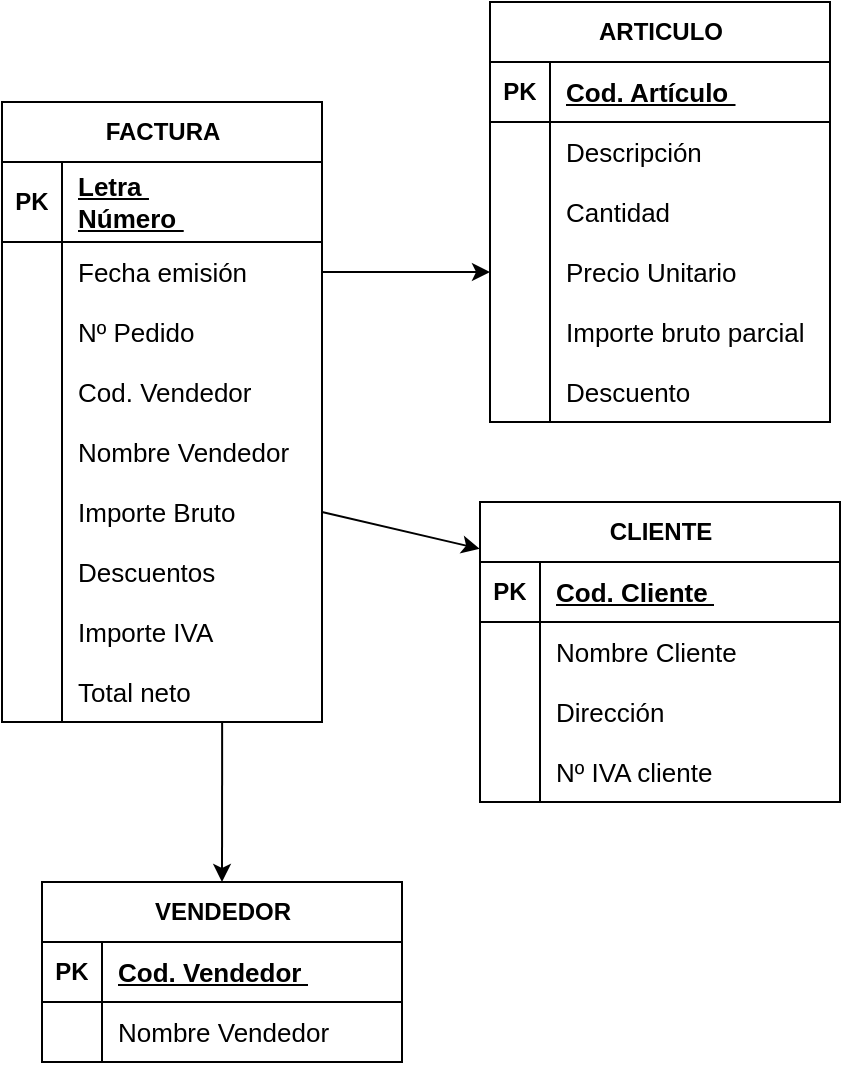 <mxfile version="24.7.12">
  <diagram name="Página-1" id="yjXrZsJAQ-D3UhgPLZkx">
    <mxGraphModel dx="1134" dy="609" grid="1" gridSize="10" guides="1" tooltips="1" connect="1" arrows="1" fold="1" page="1" pageScale="1" pageWidth="827" pageHeight="1169" math="0" shadow="0">
      <root>
        <mxCell id="0" />
        <mxCell id="1" parent="0" />
        <mxCell id="lJ_Pu4DnbS8UPMBYkm0q-1" value="FACTURA" style="shape=table;startSize=30;container=1;collapsible=1;childLayout=tableLayout;fixedRows=1;rowLines=0;fontStyle=1;align=center;resizeLast=1;html=1;" vertex="1" parent="1">
          <mxGeometry x="90" y="260" width="160" height="310" as="geometry" />
        </mxCell>
        <mxCell id="lJ_Pu4DnbS8UPMBYkm0q-2" value="" style="shape=tableRow;horizontal=0;startSize=0;swimlaneHead=0;swimlaneBody=0;fillColor=none;collapsible=0;dropTarget=0;points=[[0,0.5],[1,0.5]];portConstraint=eastwest;top=0;left=0;right=0;bottom=1;" vertex="1" parent="lJ_Pu4DnbS8UPMBYkm0q-1">
          <mxGeometry y="30" width="160" height="40" as="geometry" />
        </mxCell>
        <mxCell id="lJ_Pu4DnbS8UPMBYkm0q-3" value="PK" style="shape=partialRectangle;connectable=0;fillColor=none;top=0;left=0;bottom=0;right=0;fontStyle=1;overflow=hidden;whiteSpace=wrap;html=1;" vertex="1" parent="lJ_Pu4DnbS8UPMBYkm0q-2">
          <mxGeometry width="30" height="40" as="geometry">
            <mxRectangle width="30" height="40" as="alternateBounds" />
          </mxGeometry>
        </mxCell>
        <mxCell id="lJ_Pu4DnbS8UPMBYkm0q-4" value="&lt;div&gt;&lt;div style=&quot;font-size: 13px;&quot;&gt;&lt;u style=&quot;&quot;&gt;Letra&amp;nbsp;&lt;/u&gt;&lt;/div&gt;&lt;div style=&quot;font-size: 13px;&quot;&gt;&lt;u style=&quot;&quot;&gt;Número&amp;nbsp;&lt;/u&gt;&lt;/div&gt;&lt;/div&gt;" style="shape=partialRectangle;connectable=0;fillColor=none;top=0;left=0;bottom=0;right=0;align=left;spacingLeft=6;fontStyle=5;overflow=hidden;whiteSpace=wrap;html=1;" vertex="1" parent="lJ_Pu4DnbS8UPMBYkm0q-2">
          <mxGeometry x="30" width="130" height="40" as="geometry">
            <mxRectangle width="130" height="40" as="alternateBounds" />
          </mxGeometry>
        </mxCell>
        <mxCell id="lJ_Pu4DnbS8UPMBYkm0q-5" value="" style="shape=tableRow;horizontal=0;startSize=0;swimlaneHead=0;swimlaneBody=0;fillColor=none;collapsible=0;dropTarget=0;points=[[0,0.5],[1,0.5]];portConstraint=eastwest;top=0;left=0;right=0;bottom=0;" vertex="1" parent="lJ_Pu4DnbS8UPMBYkm0q-1">
          <mxGeometry y="70" width="160" height="30" as="geometry" />
        </mxCell>
        <mxCell id="lJ_Pu4DnbS8UPMBYkm0q-6" value="" style="shape=partialRectangle;connectable=0;fillColor=none;top=0;left=0;bottom=0;right=0;editable=1;overflow=hidden;whiteSpace=wrap;html=1;" vertex="1" parent="lJ_Pu4DnbS8UPMBYkm0q-5">
          <mxGeometry width="30" height="30" as="geometry">
            <mxRectangle width="30" height="30" as="alternateBounds" />
          </mxGeometry>
        </mxCell>
        <mxCell id="lJ_Pu4DnbS8UPMBYkm0q-7" value="&lt;font style=&quot;font-size: 13px;&quot;&gt;Fecha emisión&amp;nbsp;&lt;/font&gt;" style="shape=partialRectangle;connectable=0;fillColor=none;top=0;left=0;bottom=0;right=0;align=left;spacingLeft=6;overflow=hidden;whiteSpace=wrap;html=1;" vertex="1" parent="lJ_Pu4DnbS8UPMBYkm0q-5">
          <mxGeometry x="30" width="130" height="30" as="geometry">
            <mxRectangle width="130" height="30" as="alternateBounds" />
          </mxGeometry>
        </mxCell>
        <mxCell id="lJ_Pu4DnbS8UPMBYkm0q-8" value="" style="shape=tableRow;horizontal=0;startSize=0;swimlaneHead=0;swimlaneBody=0;fillColor=none;collapsible=0;dropTarget=0;points=[[0,0.5],[1,0.5]];portConstraint=eastwest;top=0;left=0;right=0;bottom=0;" vertex="1" parent="lJ_Pu4DnbS8UPMBYkm0q-1">
          <mxGeometry y="100" width="160" height="30" as="geometry" />
        </mxCell>
        <mxCell id="lJ_Pu4DnbS8UPMBYkm0q-9" value="" style="shape=partialRectangle;connectable=0;fillColor=none;top=0;left=0;bottom=0;right=0;editable=1;overflow=hidden;whiteSpace=wrap;html=1;" vertex="1" parent="lJ_Pu4DnbS8UPMBYkm0q-8">
          <mxGeometry width="30" height="30" as="geometry">
            <mxRectangle width="30" height="30" as="alternateBounds" />
          </mxGeometry>
        </mxCell>
        <mxCell id="lJ_Pu4DnbS8UPMBYkm0q-10" value="&lt;span style=&quot;white-space-collapse: preserve;&quot; class=&quot;selectable-text copyable-text&quot;&gt;&lt;font style=&quot;font-size: 13px;&quot;&gt;Nº Pedido &lt;/font&gt;&lt;/span&gt;" style="shape=partialRectangle;connectable=0;fillColor=none;top=0;left=0;bottom=0;right=0;align=left;spacingLeft=6;overflow=hidden;whiteSpace=wrap;html=1;" vertex="1" parent="lJ_Pu4DnbS8UPMBYkm0q-8">
          <mxGeometry x="30" width="130" height="30" as="geometry">
            <mxRectangle width="130" height="30" as="alternateBounds" />
          </mxGeometry>
        </mxCell>
        <mxCell id="lJ_Pu4DnbS8UPMBYkm0q-23" value="" style="shape=tableRow;horizontal=0;startSize=0;swimlaneHead=0;swimlaneBody=0;fillColor=none;collapsible=0;dropTarget=0;points=[[0,0.5],[1,0.5]];portConstraint=eastwest;top=0;left=0;right=0;bottom=0;" vertex="1" parent="lJ_Pu4DnbS8UPMBYkm0q-1">
          <mxGeometry y="130" width="160" height="30" as="geometry" />
        </mxCell>
        <mxCell id="lJ_Pu4DnbS8UPMBYkm0q-24" value="" style="shape=partialRectangle;connectable=0;fillColor=none;top=0;left=0;bottom=0;right=0;editable=1;overflow=hidden;whiteSpace=wrap;html=1;" vertex="1" parent="lJ_Pu4DnbS8UPMBYkm0q-23">
          <mxGeometry width="30" height="30" as="geometry">
            <mxRectangle width="30" height="30" as="alternateBounds" />
          </mxGeometry>
        </mxCell>
        <mxCell id="lJ_Pu4DnbS8UPMBYkm0q-25" value="&lt;font style=&quot;font-size: 13px;&quot;&gt;Cod. Vendedor&amp;nbsp;&lt;/font&gt;" style="shape=partialRectangle;connectable=0;fillColor=none;top=0;left=0;bottom=0;right=0;align=left;spacingLeft=6;overflow=hidden;whiteSpace=wrap;html=1;" vertex="1" parent="lJ_Pu4DnbS8UPMBYkm0q-23">
          <mxGeometry x="30" width="130" height="30" as="geometry">
            <mxRectangle width="130" height="30" as="alternateBounds" />
          </mxGeometry>
        </mxCell>
        <mxCell id="lJ_Pu4DnbS8UPMBYkm0q-26" value="" style="shape=tableRow;horizontal=0;startSize=0;swimlaneHead=0;swimlaneBody=0;fillColor=none;collapsible=0;dropTarget=0;points=[[0,0.5],[1,0.5]];portConstraint=eastwest;top=0;left=0;right=0;bottom=0;" vertex="1" parent="lJ_Pu4DnbS8UPMBYkm0q-1">
          <mxGeometry y="160" width="160" height="30" as="geometry" />
        </mxCell>
        <mxCell id="lJ_Pu4DnbS8UPMBYkm0q-27" value="" style="shape=partialRectangle;connectable=0;fillColor=none;top=0;left=0;bottom=0;right=0;editable=1;overflow=hidden;whiteSpace=wrap;html=1;" vertex="1" parent="lJ_Pu4DnbS8UPMBYkm0q-26">
          <mxGeometry width="30" height="30" as="geometry">
            <mxRectangle width="30" height="30" as="alternateBounds" />
          </mxGeometry>
        </mxCell>
        <mxCell id="lJ_Pu4DnbS8UPMBYkm0q-28" value="&lt;font style=&quot;font-size: 13px;&quot;&gt;Nombre&amp;nbsp;&lt;/font&gt;&lt;span style=&quot;font-size: 13px;&quot;&gt;Vendedor&lt;/span&gt;" style="shape=partialRectangle;connectable=0;fillColor=none;top=0;left=0;bottom=0;right=0;align=left;spacingLeft=6;overflow=hidden;whiteSpace=wrap;html=1;" vertex="1" parent="lJ_Pu4DnbS8UPMBYkm0q-26">
          <mxGeometry x="30" width="130" height="30" as="geometry">
            <mxRectangle width="130" height="30" as="alternateBounds" />
          </mxGeometry>
        </mxCell>
        <mxCell id="lJ_Pu4DnbS8UPMBYkm0q-32" value="" style="shape=tableRow;horizontal=0;startSize=0;swimlaneHead=0;swimlaneBody=0;fillColor=none;collapsible=0;dropTarget=0;points=[[0,0.5],[1,0.5]];portConstraint=eastwest;top=0;left=0;right=0;bottom=0;" vertex="1" parent="lJ_Pu4DnbS8UPMBYkm0q-1">
          <mxGeometry y="190" width="160" height="30" as="geometry" />
        </mxCell>
        <mxCell id="lJ_Pu4DnbS8UPMBYkm0q-33" value="" style="shape=partialRectangle;connectable=0;fillColor=none;top=0;left=0;bottom=0;right=0;editable=1;overflow=hidden;whiteSpace=wrap;html=1;" vertex="1" parent="lJ_Pu4DnbS8UPMBYkm0q-32">
          <mxGeometry width="30" height="30" as="geometry">
            <mxRectangle width="30" height="30" as="alternateBounds" />
          </mxGeometry>
        </mxCell>
        <mxCell id="lJ_Pu4DnbS8UPMBYkm0q-34" value="&lt;font style=&quot;font-size: 13px;&quot;&gt;Importe Bruto&amp;nbsp;&lt;/font&gt;" style="shape=partialRectangle;connectable=0;fillColor=none;top=0;left=0;bottom=0;right=0;align=left;spacingLeft=6;overflow=hidden;whiteSpace=wrap;html=1;" vertex="1" parent="lJ_Pu4DnbS8UPMBYkm0q-32">
          <mxGeometry x="30" width="130" height="30" as="geometry">
            <mxRectangle width="130" height="30" as="alternateBounds" />
          </mxGeometry>
        </mxCell>
        <mxCell id="lJ_Pu4DnbS8UPMBYkm0q-35" value="" style="shape=tableRow;horizontal=0;startSize=0;swimlaneHead=0;swimlaneBody=0;fillColor=none;collapsible=0;dropTarget=0;points=[[0,0.5],[1,0.5]];portConstraint=eastwest;top=0;left=0;right=0;bottom=0;" vertex="1" parent="lJ_Pu4DnbS8UPMBYkm0q-1">
          <mxGeometry y="220" width="160" height="30" as="geometry" />
        </mxCell>
        <mxCell id="lJ_Pu4DnbS8UPMBYkm0q-36" value="" style="shape=partialRectangle;connectable=0;fillColor=none;top=0;left=0;bottom=0;right=0;editable=1;overflow=hidden;whiteSpace=wrap;html=1;" vertex="1" parent="lJ_Pu4DnbS8UPMBYkm0q-35">
          <mxGeometry width="30" height="30" as="geometry">
            <mxRectangle width="30" height="30" as="alternateBounds" />
          </mxGeometry>
        </mxCell>
        <mxCell id="lJ_Pu4DnbS8UPMBYkm0q-37" value="&lt;font style=&quot;font-size: 13px;&quot;&gt;Descuentos&amp;nbsp;&lt;/font&gt;" style="shape=partialRectangle;connectable=0;fillColor=none;top=0;left=0;bottom=0;right=0;align=left;spacingLeft=6;overflow=hidden;whiteSpace=wrap;html=1;" vertex="1" parent="lJ_Pu4DnbS8UPMBYkm0q-35">
          <mxGeometry x="30" width="130" height="30" as="geometry">
            <mxRectangle width="130" height="30" as="alternateBounds" />
          </mxGeometry>
        </mxCell>
        <mxCell id="lJ_Pu4DnbS8UPMBYkm0q-38" value="" style="shape=tableRow;horizontal=0;startSize=0;swimlaneHead=0;swimlaneBody=0;fillColor=none;collapsible=0;dropTarget=0;points=[[0,0.5],[1,0.5]];portConstraint=eastwest;top=0;left=0;right=0;bottom=0;" vertex="1" parent="lJ_Pu4DnbS8UPMBYkm0q-1">
          <mxGeometry y="250" width="160" height="30" as="geometry" />
        </mxCell>
        <mxCell id="lJ_Pu4DnbS8UPMBYkm0q-39" value="" style="shape=partialRectangle;connectable=0;fillColor=none;top=0;left=0;bottom=0;right=0;editable=1;overflow=hidden;whiteSpace=wrap;html=1;" vertex="1" parent="lJ_Pu4DnbS8UPMBYkm0q-38">
          <mxGeometry width="30" height="30" as="geometry">
            <mxRectangle width="30" height="30" as="alternateBounds" />
          </mxGeometry>
        </mxCell>
        <mxCell id="lJ_Pu4DnbS8UPMBYkm0q-40" value="&lt;font style=&quot;font-size: 13px;&quot;&gt;Importe IVA&amp;nbsp;&lt;/font&gt;" style="shape=partialRectangle;connectable=0;fillColor=none;top=0;left=0;bottom=0;right=0;align=left;spacingLeft=6;overflow=hidden;whiteSpace=wrap;html=1;" vertex="1" parent="lJ_Pu4DnbS8UPMBYkm0q-38">
          <mxGeometry x="30" width="130" height="30" as="geometry">
            <mxRectangle width="130" height="30" as="alternateBounds" />
          </mxGeometry>
        </mxCell>
        <mxCell id="lJ_Pu4DnbS8UPMBYkm0q-41" value="" style="shape=tableRow;horizontal=0;startSize=0;swimlaneHead=0;swimlaneBody=0;fillColor=none;collapsible=0;dropTarget=0;points=[[0,0.5],[1,0.5]];portConstraint=eastwest;top=0;left=0;right=0;bottom=0;" vertex="1" parent="lJ_Pu4DnbS8UPMBYkm0q-1">
          <mxGeometry y="280" width="160" height="30" as="geometry" />
        </mxCell>
        <mxCell id="lJ_Pu4DnbS8UPMBYkm0q-42" value="" style="shape=partialRectangle;connectable=0;fillColor=none;top=0;left=0;bottom=0;right=0;editable=1;overflow=hidden;whiteSpace=wrap;html=1;" vertex="1" parent="lJ_Pu4DnbS8UPMBYkm0q-41">
          <mxGeometry width="30" height="30" as="geometry">
            <mxRectangle width="30" height="30" as="alternateBounds" />
          </mxGeometry>
        </mxCell>
        <mxCell id="lJ_Pu4DnbS8UPMBYkm0q-43" value="&lt;font style=&quot;font-size: 13px;&quot;&gt;Total neto&amp;nbsp;&lt;/font&gt;" style="shape=partialRectangle;connectable=0;fillColor=none;top=0;left=0;bottom=0;right=0;align=left;spacingLeft=6;overflow=hidden;whiteSpace=wrap;html=1;" vertex="1" parent="lJ_Pu4DnbS8UPMBYkm0q-41">
          <mxGeometry x="30" width="130" height="30" as="geometry">
            <mxRectangle width="130" height="30" as="alternateBounds" />
          </mxGeometry>
        </mxCell>
        <mxCell id="lJ_Pu4DnbS8UPMBYkm0q-44" value="ARTICULO" style="shape=table;startSize=30;container=1;collapsible=1;childLayout=tableLayout;fixedRows=1;rowLines=0;fontStyle=1;align=center;resizeLast=1;html=1;" vertex="1" parent="1">
          <mxGeometry x="334" y="210" width="170" height="210" as="geometry" />
        </mxCell>
        <mxCell id="lJ_Pu4DnbS8UPMBYkm0q-45" value="" style="shape=tableRow;horizontal=0;startSize=0;swimlaneHead=0;swimlaneBody=0;fillColor=none;collapsible=0;dropTarget=0;points=[[0,0.5],[1,0.5]];portConstraint=eastwest;top=0;left=0;right=0;bottom=1;" vertex="1" parent="lJ_Pu4DnbS8UPMBYkm0q-44">
          <mxGeometry y="30" width="170" height="30" as="geometry" />
        </mxCell>
        <mxCell id="lJ_Pu4DnbS8UPMBYkm0q-46" value="PK" style="shape=partialRectangle;connectable=0;fillColor=none;top=0;left=0;bottom=0;right=0;fontStyle=1;overflow=hidden;whiteSpace=wrap;html=1;" vertex="1" parent="lJ_Pu4DnbS8UPMBYkm0q-45">
          <mxGeometry width="30" height="30" as="geometry">
            <mxRectangle width="30" height="30" as="alternateBounds" />
          </mxGeometry>
        </mxCell>
        <mxCell id="lJ_Pu4DnbS8UPMBYkm0q-47" value="&lt;font style=&quot;font-size: 13px;&quot;&gt;Cod. Artículo&amp;nbsp;&lt;/font&gt;" style="shape=partialRectangle;connectable=0;fillColor=none;top=0;left=0;bottom=0;right=0;align=left;spacingLeft=6;fontStyle=5;overflow=hidden;whiteSpace=wrap;html=1;" vertex="1" parent="lJ_Pu4DnbS8UPMBYkm0q-45">
          <mxGeometry x="30" width="140" height="30" as="geometry">
            <mxRectangle width="140" height="30" as="alternateBounds" />
          </mxGeometry>
        </mxCell>
        <mxCell id="lJ_Pu4DnbS8UPMBYkm0q-51" value="" style="shape=tableRow;horizontal=0;startSize=0;swimlaneHead=0;swimlaneBody=0;fillColor=none;collapsible=0;dropTarget=0;points=[[0,0.5],[1,0.5]];portConstraint=eastwest;top=0;left=0;right=0;bottom=0;" vertex="1" parent="lJ_Pu4DnbS8UPMBYkm0q-44">
          <mxGeometry y="60" width="170" height="30" as="geometry" />
        </mxCell>
        <mxCell id="lJ_Pu4DnbS8UPMBYkm0q-52" value="" style="shape=partialRectangle;connectable=0;fillColor=none;top=0;left=0;bottom=0;right=0;editable=1;overflow=hidden;whiteSpace=wrap;html=1;" vertex="1" parent="lJ_Pu4DnbS8UPMBYkm0q-51">
          <mxGeometry width="30" height="30" as="geometry">
            <mxRectangle width="30" height="30" as="alternateBounds" />
          </mxGeometry>
        </mxCell>
        <mxCell id="lJ_Pu4DnbS8UPMBYkm0q-53" value="&lt;font style=&quot;font-size: 13px;&quot;&gt;Descripción&amp;nbsp;&lt;/font&gt;" style="shape=partialRectangle;connectable=0;fillColor=none;top=0;left=0;bottom=0;right=0;align=left;spacingLeft=6;overflow=hidden;whiteSpace=wrap;html=1;" vertex="1" parent="lJ_Pu4DnbS8UPMBYkm0q-51">
          <mxGeometry x="30" width="140" height="30" as="geometry">
            <mxRectangle width="140" height="30" as="alternateBounds" />
          </mxGeometry>
        </mxCell>
        <mxCell id="lJ_Pu4DnbS8UPMBYkm0q-54" value="" style="shape=tableRow;horizontal=0;startSize=0;swimlaneHead=0;swimlaneBody=0;fillColor=none;collapsible=0;dropTarget=0;points=[[0,0.5],[1,0.5]];portConstraint=eastwest;top=0;left=0;right=0;bottom=0;" vertex="1" parent="lJ_Pu4DnbS8UPMBYkm0q-44">
          <mxGeometry y="90" width="170" height="30" as="geometry" />
        </mxCell>
        <mxCell id="lJ_Pu4DnbS8UPMBYkm0q-55" value="" style="shape=partialRectangle;connectable=0;fillColor=none;top=0;left=0;bottom=0;right=0;editable=1;overflow=hidden;whiteSpace=wrap;html=1;" vertex="1" parent="lJ_Pu4DnbS8UPMBYkm0q-54">
          <mxGeometry width="30" height="30" as="geometry">
            <mxRectangle width="30" height="30" as="alternateBounds" />
          </mxGeometry>
        </mxCell>
        <mxCell id="lJ_Pu4DnbS8UPMBYkm0q-56" value="&lt;font style=&quot;font-size: 13px;&quot;&gt;Cantidad&lt;/font&gt;" style="shape=partialRectangle;connectable=0;fillColor=none;top=0;left=0;bottom=0;right=0;align=left;spacingLeft=6;overflow=hidden;whiteSpace=wrap;html=1;" vertex="1" parent="lJ_Pu4DnbS8UPMBYkm0q-54">
          <mxGeometry x="30" width="140" height="30" as="geometry">
            <mxRectangle width="140" height="30" as="alternateBounds" />
          </mxGeometry>
        </mxCell>
        <mxCell id="lJ_Pu4DnbS8UPMBYkm0q-57" value="" style="shape=tableRow;horizontal=0;startSize=0;swimlaneHead=0;swimlaneBody=0;fillColor=none;collapsible=0;dropTarget=0;points=[[0,0.5],[1,0.5]];portConstraint=eastwest;top=0;left=0;right=0;bottom=0;" vertex="1" parent="lJ_Pu4DnbS8UPMBYkm0q-44">
          <mxGeometry y="120" width="170" height="30" as="geometry" />
        </mxCell>
        <mxCell id="lJ_Pu4DnbS8UPMBYkm0q-58" value="" style="shape=partialRectangle;connectable=0;fillColor=none;top=0;left=0;bottom=0;right=0;editable=1;overflow=hidden;whiteSpace=wrap;html=1;" vertex="1" parent="lJ_Pu4DnbS8UPMBYkm0q-57">
          <mxGeometry width="30" height="30" as="geometry">
            <mxRectangle width="30" height="30" as="alternateBounds" />
          </mxGeometry>
        </mxCell>
        <mxCell id="lJ_Pu4DnbS8UPMBYkm0q-59" value="&lt;font style=&quot;font-size: 13px;&quot;&gt;Precio&amp;nbsp;&lt;/font&gt;&lt;span style=&quot;font-size: 13px;&quot;&gt;Unitario&amp;nbsp;&lt;/span&gt;" style="shape=partialRectangle;connectable=0;fillColor=none;top=0;left=0;bottom=0;right=0;align=left;spacingLeft=6;overflow=hidden;whiteSpace=wrap;html=1;" vertex="1" parent="lJ_Pu4DnbS8UPMBYkm0q-57">
          <mxGeometry x="30" width="140" height="30" as="geometry">
            <mxRectangle width="140" height="30" as="alternateBounds" />
          </mxGeometry>
        </mxCell>
        <mxCell id="lJ_Pu4DnbS8UPMBYkm0q-60" value="" style="shape=tableRow;horizontal=0;startSize=0;swimlaneHead=0;swimlaneBody=0;fillColor=none;collapsible=0;dropTarget=0;points=[[0,0.5],[1,0.5]];portConstraint=eastwest;top=0;left=0;right=0;bottom=0;" vertex="1" parent="lJ_Pu4DnbS8UPMBYkm0q-44">
          <mxGeometry y="150" width="170" height="30" as="geometry" />
        </mxCell>
        <mxCell id="lJ_Pu4DnbS8UPMBYkm0q-61" value="" style="shape=partialRectangle;connectable=0;fillColor=none;top=0;left=0;bottom=0;right=0;editable=1;overflow=hidden;whiteSpace=wrap;html=1;" vertex="1" parent="lJ_Pu4DnbS8UPMBYkm0q-60">
          <mxGeometry width="30" height="30" as="geometry">
            <mxRectangle width="30" height="30" as="alternateBounds" />
          </mxGeometry>
        </mxCell>
        <mxCell id="lJ_Pu4DnbS8UPMBYkm0q-62" value="&lt;font style=&quot;font-size: 13px;&quot;&gt;Importe bruto parcial&amp;nbsp;&lt;/font&gt;" style="shape=partialRectangle;connectable=0;fillColor=none;top=0;left=0;bottom=0;right=0;align=left;spacingLeft=6;overflow=hidden;whiteSpace=wrap;html=1;" vertex="1" parent="lJ_Pu4DnbS8UPMBYkm0q-60">
          <mxGeometry x="30" width="140" height="30" as="geometry">
            <mxRectangle width="140" height="30" as="alternateBounds" />
          </mxGeometry>
        </mxCell>
        <mxCell id="lJ_Pu4DnbS8UPMBYkm0q-63" value="" style="shape=tableRow;horizontal=0;startSize=0;swimlaneHead=0;swimlaneBody=0;fillColor=none;collapsible=0;dropTarget=0;points=[[0,0.5],[1,0.5]];portConstraint=eastwest;top=0;left=0;right=0;bottom=0;" vertex="1" parent="lJ_Pu4DnbS8UPMBYkm0q-44">
          <mxGeometry y="180" width="170" height="30" as="geometry" />
        </mxCell>
        <mxCell id="lJ_Pu4DnbS8UPMBYkm0q-64" value="" style="shape=partialRectangle;connectable=0;fillColor=none;top=0;left=0;bottom=0;right=0;editable=1;overflow=hidden;whiteSpace=wrap;html=1;" vertex="1" parent="lJ_Pu4DnbS8UPMBYkm0q-63">
          <mxGeometry width="30" height="30" as="geometry">
            <mxRectangle width="30" height="30" as="alternateBounds" />
          </mxGeometry>
        </mxCell>
        <mxCell id="lJ_Pu4DnbS8UPMBYkm0q-65" value="&lt;font style=&quot;font-size: 13px;&quot;&gt;Descuento&lt;/font&gt;" style="shape=partialRectangle;connectable=0;fillColor=none;top=0;left=0;bottom=0;right=0;align=left;spacingLeft=6;overflow=hidden;whiteSpace=wrap;html=1;" vertex="1" parent="lJ_Pu4DnbS8UPMBYkm0q-63">
          <mxGeometry x="30" width="140" height="30" as="geometry">
            <mxRectangle width="140" height="30" as="alternateBounds" />
          </mxGeometry>
        </mxCell>
        <mxCell id="lJ_Pu4DnbS8UPMBYkm0q-66" value="" style="endArrow=classic;html=1;rounded=0;entryX=0;entryY=0.5;entryDx=0;entryDy=0;exitX=1;exitY=0.5;exitDx=0;exitDy=0;" edge="1" parent="1" target="lJ_Pu4DnbS8UPMBYkm0q-57" source="lJ_Pu4DnbS8UPMBYkm0q-5">
          <mxGeometry width="50" height="50" relative="1" as="geometry">
            <mxPoint x="250" y="440" as="sourcePoint" />
            <mxPoint x="320" y="440" as="targetPoint" />
          </mxGeometry>
        </mxCell>
        <mxCell id="lJ_Pu4DnbS8UPMBYkm0q-67" value="CLIENTE" style="shape=table;startSize=30;container=1;collapsible=1;childLayout=tableLayout;fixedRows=1;rowLines=0;fontStyle=1;align=center;resizeLast=1;html=1;" vertex="1" parent="1">
          <mxGeometry x="329" y="460" width="180" height="150" as="geometry" />
        </mxCell>
        <mxCell id="lJ_Pu4DnbS8UPMBYkm0q-68" value="" style="shape=tableRow;horizontal=0;startSize=0;swimlaneHead=0;swimlaneBody=0;fillColor=none;collapsible=0;dropTarget=0;points=[[0,0.5],[1,0.5]];portConstraint=eastwest;top=0;left=0;right=0;bottom=1;" vertex="1" parent="lJ_Pu4DnbS8UPMBYkm0q-67">
          <mxGeometry y="30" width="180" height="30" as="geometry" />
        </mxCell>
        <mxCell id="lJ_Pu4DnbS8UPMBYkm0q-69" value="PK" style="shape=partialRectangle;connectable=0;fillColor=none;top=0;left=0;bottom=0;right=0;fontStyle=1;overflow=hidden;whiteSpace=wrap;html=1;" vertex="1" parent="lJ_Pu4DnbS8UPMBYkm0q-68">
          <mxGeometry width="30" height="30" as="geometry">
            <mxRectangle width="30" height="30" as="alternateBounds" />
          </mxGeometry>
        </mxCell>
        <mxCell id="lJ_Pu4DnbS8UPMBYkm0q-70" value="&lt;span style=&quot;font-size: 13px;&quot;&gt;Cod. Cliente&amp;nbsp;&lt;/span&gt;" style="shape=partialRectangle;connectable=0;fillColor=none;top=0;left=0;bottom=0;right=0;align=left;spacingLeft=6;fontStyle=5;overflow=hidden;whiteSpace=wrap;html=1;" vertex="1" parent="lJ_Pu4DnbS8UPMBYkm0q-68">
          <mxGeometry x="30" width="150" height="30" as="geometry">
            <mxRectangle width="150" height="30" as="alternateBounds" />
          </mxGeometry>
        </mxCell>
        <mxCell id="lJ_Pu4DnbS8UPMBYkm0q-71" value="" style="shape=tableRow;horizontal=0;startSize=0;swimlaneHead=0;swimlaneBody=0;fillColor=none;collapsible=0;dropTarget=0;points=[[0,0.5],[1,0.5]];portConstraint=eastwest;top=0;left=0;right=0;bottom=0;" vertex="1" parent="lJ_Pu4DnbS8UPMBYkm0q-67">
          <mxGeometry y="60" width="180" height="30" as="geometry" />
        </mxCell>
        <mxCell id="lJ_Pu4DnbS8UPMBYkm0q-72" value="" style="shape=partialRectangle;connectable=0;fillColor=none;top=0;left=0;bottom=0;right=0;editable=1;overflow=hidden;whiteSpace=wrap;html=1;" vertex="1" parent="lJ_Pu4DnbS8UPMBYkm0q-71">
          <mxGeometry width="30" height="30" as="geometry">
            <mxRectangle width="30" height="30" as="alternateBounds" />
          </mxGeometry>
        </mxCell>
        <mxCell id="lJ_Pu4DnbS8UPMBYkm0q-73" value="&lt;span style=&quot;font-size: 13px;&quot;&gt;Nombre Cliente&amp;nbsp;&lt;/span&gt;" style="shape=partialRectangle;connectable=0;fillColor=none;top=0;left=0;bottom=0;right=0;align=left;spacingLeft=6;overflow=hidden;whiteSpace=wrap;html=1;" vertex="1" parent="lJ_Pu4DnbS8UPMBYkm0q-71">
          <mxGeometry x="30" width="150" height="30" as="geometry">
            <mxRectangle width="150" height="30" as="alternateBounds" />
          </mxGeometry>
        </mxCell>
        <mxCell id="lJ_Pu4DnbS8UPMBYkm0q-74" value="" style="shape=tableRow;horizontal=0;startSize=0;swimlaneHead=0;swimlaneBody=0;fillColor=none;collapsible=0;dropTarget=0;points=[[0,0.5],[1,0.5]];portConstraint=eastwest;top=0;left=0;right=0;bottom=0;" vertex="1" parent="lJ_Pu4DnbS8UPMBYkm0q-67">
          <mxGeometry y="90" width="180" height="30" as="geometry" />
        </mxCell>
        <mxCell id="lJ_Pu4DnbS8UPMBYkm0q-75" value="" style="shape=partialRectangle;connectable=0;fillColor=none;top=0;left=0;bottom=0;right=0;editable=1;overflow=hidden;whiteSpace=wrap;html=1;" vertex="1" parent="lJ_Pu4DnbS8UPMBYkm0q-74">
          <mxGeometry width="30" height="30" as="geometry">
            <mxRectangle width="30" height="30" as="alternateBounds" />
          </mxGeometry>
        </mxCell>
        <mxCell id="lJ_Pu4DnbS8UPMBYkm0q-76" value="&lt;span style=&quot;font-size: 13px;&quot;&gt;Dirección&amp;nbsp;&lt;/span&gt;" style="shape=partialRectangle;connectable=0;fillColor=none;top=0;left=0;bottom=0;right=0;align=left;spacingLeft=6;overflow=hidden;whiteSpace=wrap;html=1;" vertex="1" parent="lJ_Pu4DnbS8UPMBYkm0q-74">
          <mxGeometry x="30" width="150" height="30" as="geometry">
            <mxRectangle width="150" height="30" as="alternateBounds" />
          </mxGeometry>
        </mxCell>
        <mxCell id="lJ_Pu4DnbS8UPMBYkm0q-77" value="" style="shape=tableRow;horizontal=0;startSize=0;swimlaneHead=0;swimlaneBody=0;fillColor=none;collapsible=0;dropTarget=0;points=[[0,0.5],[1,0.5]];portConstraint=eastwest;top=0;left=0;right=0;bottom=0;" vertex="1" parent="lJ_Pu4DnbS8UPMBYkm0q-67">
          <mxGeometry y="120" width="180" height="30" as="geometry" />
        </mxCell>
        <mxCell id="lJ_Pu4DnbS8UPMBYkm0q-78" value="" style="shape=partialRectangle;connectable=0;fillColor=none;top=0;left=0;bottom=0;right=0;editable=1;overflow=hidden;whiteSpace=wrap;html=1;" vertex="1" parent="lJ_Pu4DnbS8UPMBYkm0q-77">
          <mxGeometry width="30" height="30" as="geometry">
            <mxRectangle width="30" height="30" as="alternateBounds" />
          </mxGeometry>
        </mxCell>
        <mxCell id="lJ_Pu4DnbS8UPMBYkm0q-79" value="&lt;span style=&quot;font-size: 13px;&quot;&gt;Nº IVA cliente&amp;nbsp;&lt;/span&gt;" style="shape=partialRectangle;connectable=0;fillColor=none;top=0;left=0;bottom=0;right=0;align=left;spacingLeft=6;overflow=hidden;whiteSpace=wrap;html=1;" vertex="1" parent="lJ_Pu4DnbS8UPMBYkm0q-77">
          <mxGeometry x="30" width="150" height="30" as="geometry">
            <mxRectangle width="150" height="30" as="alternateBounds" />
          </mxGeometry>
        </mxCell>
        <mxCell id="lJ_Pu4DnbS8UPMBYkm0q-80" value="VENDEDOR" style="shape=table;startSize=30;container=1;collapsible=1;childLayout=tableLayout;fixedRows=1;rowLines=0;fontStyle=1;align=center;resizeLast=1;html=1;" vertex="1" parent="1">
          <mxGeometry x="110" y="650" width="180" height="90" as="geometry" />
        </mxCell>
        <mxCell id="lJ_Pu4DnbS8UPMBYkm0q-81" value="" style="shape=tableRow;horizontal=0;startSize=0;swimlaneHead=0;swimlaneBody=0;fillColor=none;collapsible=0;dropTarget=0;points=[[0,0.5],[1,0.5]];portConstraint=eastwest;top=0;left=0;right=0;bottom=1;" vertex="1" parent="lJ_Pu4DnbS8UPMBYkm0q-80">
          <mxGeometry y="30" width="180" height="30" as="geometry" />
        </mxCell>
        <mxCell id="lJ_Pu4DnbS8UPMBYkm0q-82" value="PK" style="shape=partialRectangle;connectable=0;fillColor=none;top=0;left=0;bottom=0;right=0;fontStyle=1;overflow=hidden;whiteSpace=wrap;html=1;" vertex="1" parent="lJ_Pu4DnbS8UPMBYkm0q-81">
          <mxGeometry width="30" height="30" as="geometry">
            <mxRectangle width="30" height="30" as="alternateBounds" />
          </mxGeometry>
        </mxCell>
        <mxCell id="lJ_Pu4DnbS8UPMBYkm0q-83" value="&lt;span style=&quot;font-size: 13px;&quot;&gt;Cod. Vendedor&amp;nbsp;&lt;/span&gt;" style="shape=partialRectangle;connectable=0;fillColor=none;top=0;left=0;bottom=0;right=0;align=left;spacingLeft=6;fontStyle=5;overflow=hidden;whiteSpace=wrap;html=1;" vertex="1" parent="lJ_Pu4DnbS8UPMBYkm0q-81">
          <mxGeometry x="30" width="150" height="30" as="geometry">
            <mxRectangle width="150" height="30" as="alternateBounds" />
          </mxGeometry>
        </mxCell>
        <mxCell id="lJ_Pu4DnbS8UPMBYkm0q-84" value="" style="shape=tableRow;horizontal=0;startSize=0;swimlaneHead=0;swimlaneBody=0;fillColor=none;collapsible=0;dropTarget=0;points=[[0,0.5],[1,0.5]];portConstraint=eastwest;top=0;left=0;right=0;bottom=0;" vertex="1" parent="lJ_Pu4DnbS8UPMBYkm0q-80">
          <mxGeometry y="60" width="180" height="30" as="geometry" />
        </mxCell>
        <mxCell id="lJ_Pu4DnbS8UPMBYkm0q-85" value="" style="shape=partialRectangle;connectable=0;fillColor=none;top=0;left=0;bottom=0;right=0;editable=1;overflow=hidden;whiteSpace=wrap;html=1;" vertex="1" parent="lJ_Pu4DnbS8UPMBYkm0q-84">
          <mxGeometry width="30" height="30" as="geometry">
            <mxRectangle width="30" height="30" as="alternateBounds" />
          </mxGeometry>
        </mxCell>
        <mxCell id="lJ_Pu4DnbS8UPMBYkm0q-86" value="&lt;font style=&quot;font-size: 13px;&quot;&gt;Nombre&amp;nbsp;&lt;/font&gt;&lt;span style=&quot;font-size: 13px;&quot;&gt;Vendedor&lt;/span&gt;" style="shape=partialRectangle;connectable=0;fillColor=none;top=0;left=0;bottom=0;right=0;align=left;spacingLeft=6;overflow=hidden;whiteSpace=wrap;html=1;" vertex="1" parent="lJ_Pu4DnbS8UPMBYkm0q-84">
          <mxGeometry x="30" width="150" height="30" as="geometry">
            <mxRectangle width="150" height="30" as="alternateBounds" />
          </mxGeometry>
        </mxCell>
        <mxCell id="lJ_Pu4DnbS8UPMBYkm0q-96" value="" style="endArrow=classic;html=1;rounded=0;exitX=1;exitY=0.5;exitDx=0;exitDy=0;entryX=-0.001;entryY=0.156;entryDx=0;entryDy=0;entryPerimeter=0;" edge="1" parent="1" target="lJ_Pu4DnbS8UPMBYkm0q-67">
          <mxGeometry width="50" height="50" relative="1" as="geometry">
            <mxPoint x="250" y="465" as="sourcePoint" />
            <mxPoint x="320" y="490" as="targetPoint" />
          </mxGeometry>
        </mxCell>
        <mxCell id="lJ_Pu4DnbS8UPMBYkm0q-100" value="" style="endArrow=classic;html=1;rounded=0;exitX=0.688;exitY=1;exitDx=0;exitDy=0;exitPerimeter=0;entryX=0.5;entryY=0;entryDx=0;entryDy=0;" edge="1" parent="1" source="lJ_Pu4DnbS8UPMBYkm0q-41" target="lJ_Pu4DnbS8UPMBYkm0q-80">
          <mxGeometry width="50" height="50" relative="1" as="geometry">
            <mxPoint x="140" y="690" as="sourcePoint" />
            <mxPoint x="210" y="715" as="targetPoint" />
          </mxGeometry>
        </mxCell>
      </root>
    </mxGraphModel>
  </diagram>
</mxfile>

